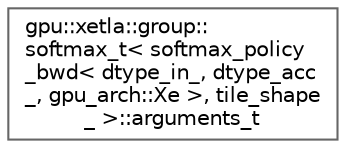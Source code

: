 digraph "Graphical Class Hierarchy"
{
 // LATEX_PDF_SIZE
  bgcolor="transparent";
  edge [fontname=Helvetica,fontsize=10,labelfontname=Helvetica,labelfontsize=10];
  node [fontname=Helvetica,fontsize=10,shape=box,height=0.2,width=0.4];
  rankdir="LR";
  Node0 [id="Node000000",label="gpu::xetla::group::\lsoftmax_t\< softmax_policy\l_bwd\< dtype_in_, dtype_acc\l_, gpu_arch::Xe \>, tile_shape\l_ \>::arguments_t",height=0.2,width=0.4,color="grey40", fillcolor="white", style="filled",URL="$structgpu_1_1xetla_1_1group_1_1softmax__t_3_01softmax__policy__bwd_3_01dtype__in___00_01dtype__aaf2e5f57374d834d9b2f561be05ddd8c.html",tooltip=" "];
}
